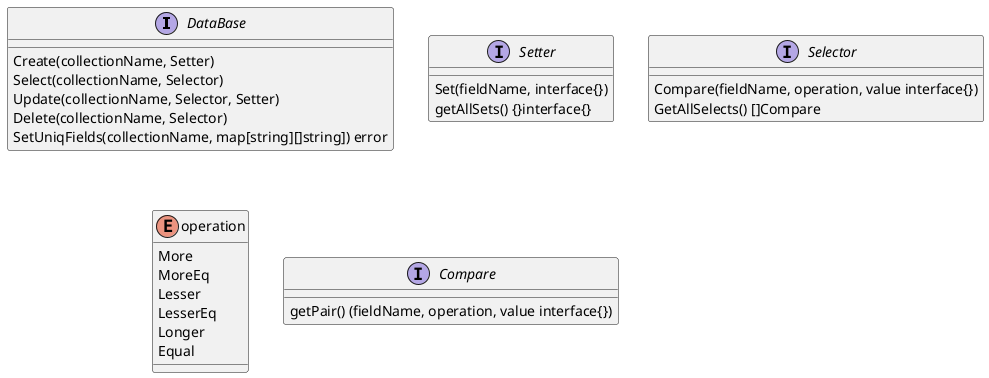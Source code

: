 @startuml

@startuml

interface DataBase{
    Create(collectionName, Setter)
    Select(collectionName, Selector)
    Update(collectionName, Selector, Setter)
    Delete(collectionName, Selector)
    SetUniqFields(collectionName, map[string][]string]) error
}

interface Setter{
    Set(fieldName, interface{})
    getAllSets() {}interface{}
}

interface Selector{
    Compare(fieldName, operation, value interface{})
    GetAllSelects() []Compare
}

enum operation{
    More
    MoreEq
    Lesser
    LesserEq
    Longer
    Equal
}

interface Compare{
    getPair() (fieldName, operation, value interface{})
}

@enduml


@enduml
